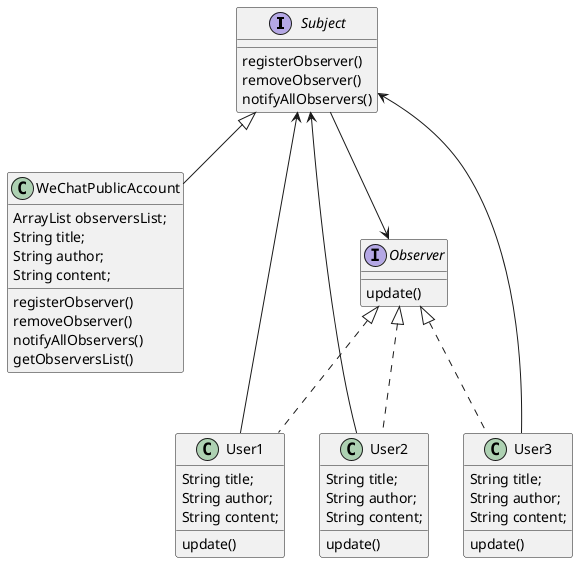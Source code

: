 @startuml

 interface Subject{
    registerObserver()
    removeObserver()
    notifyAllObservers()
 }

 class WeChatPublicAccount{


     ArrayList observersList;
          String title;
          String author;
          String content;

     registerObserver()
     removeObserver()
     notifyAllObservers()
     getObserversList()

 }

 Subject <|-- WeChatPublicAccount

 interface Observer{
    update()
 }

 class User1{
     String title;
     String author;
     String content;
    update()
 }

 class User2{
      String title;
      String author;
      String content;
     update()
 }

class User3{
     String title;
     String author;
     String content;
  update()
}

Observer <|.. User1
Observer <|.. User2
Observer <|.. User3
Subject --> Observer

User1 --> Subject
User2 --> Subject
User3 --> Subject

@enduml